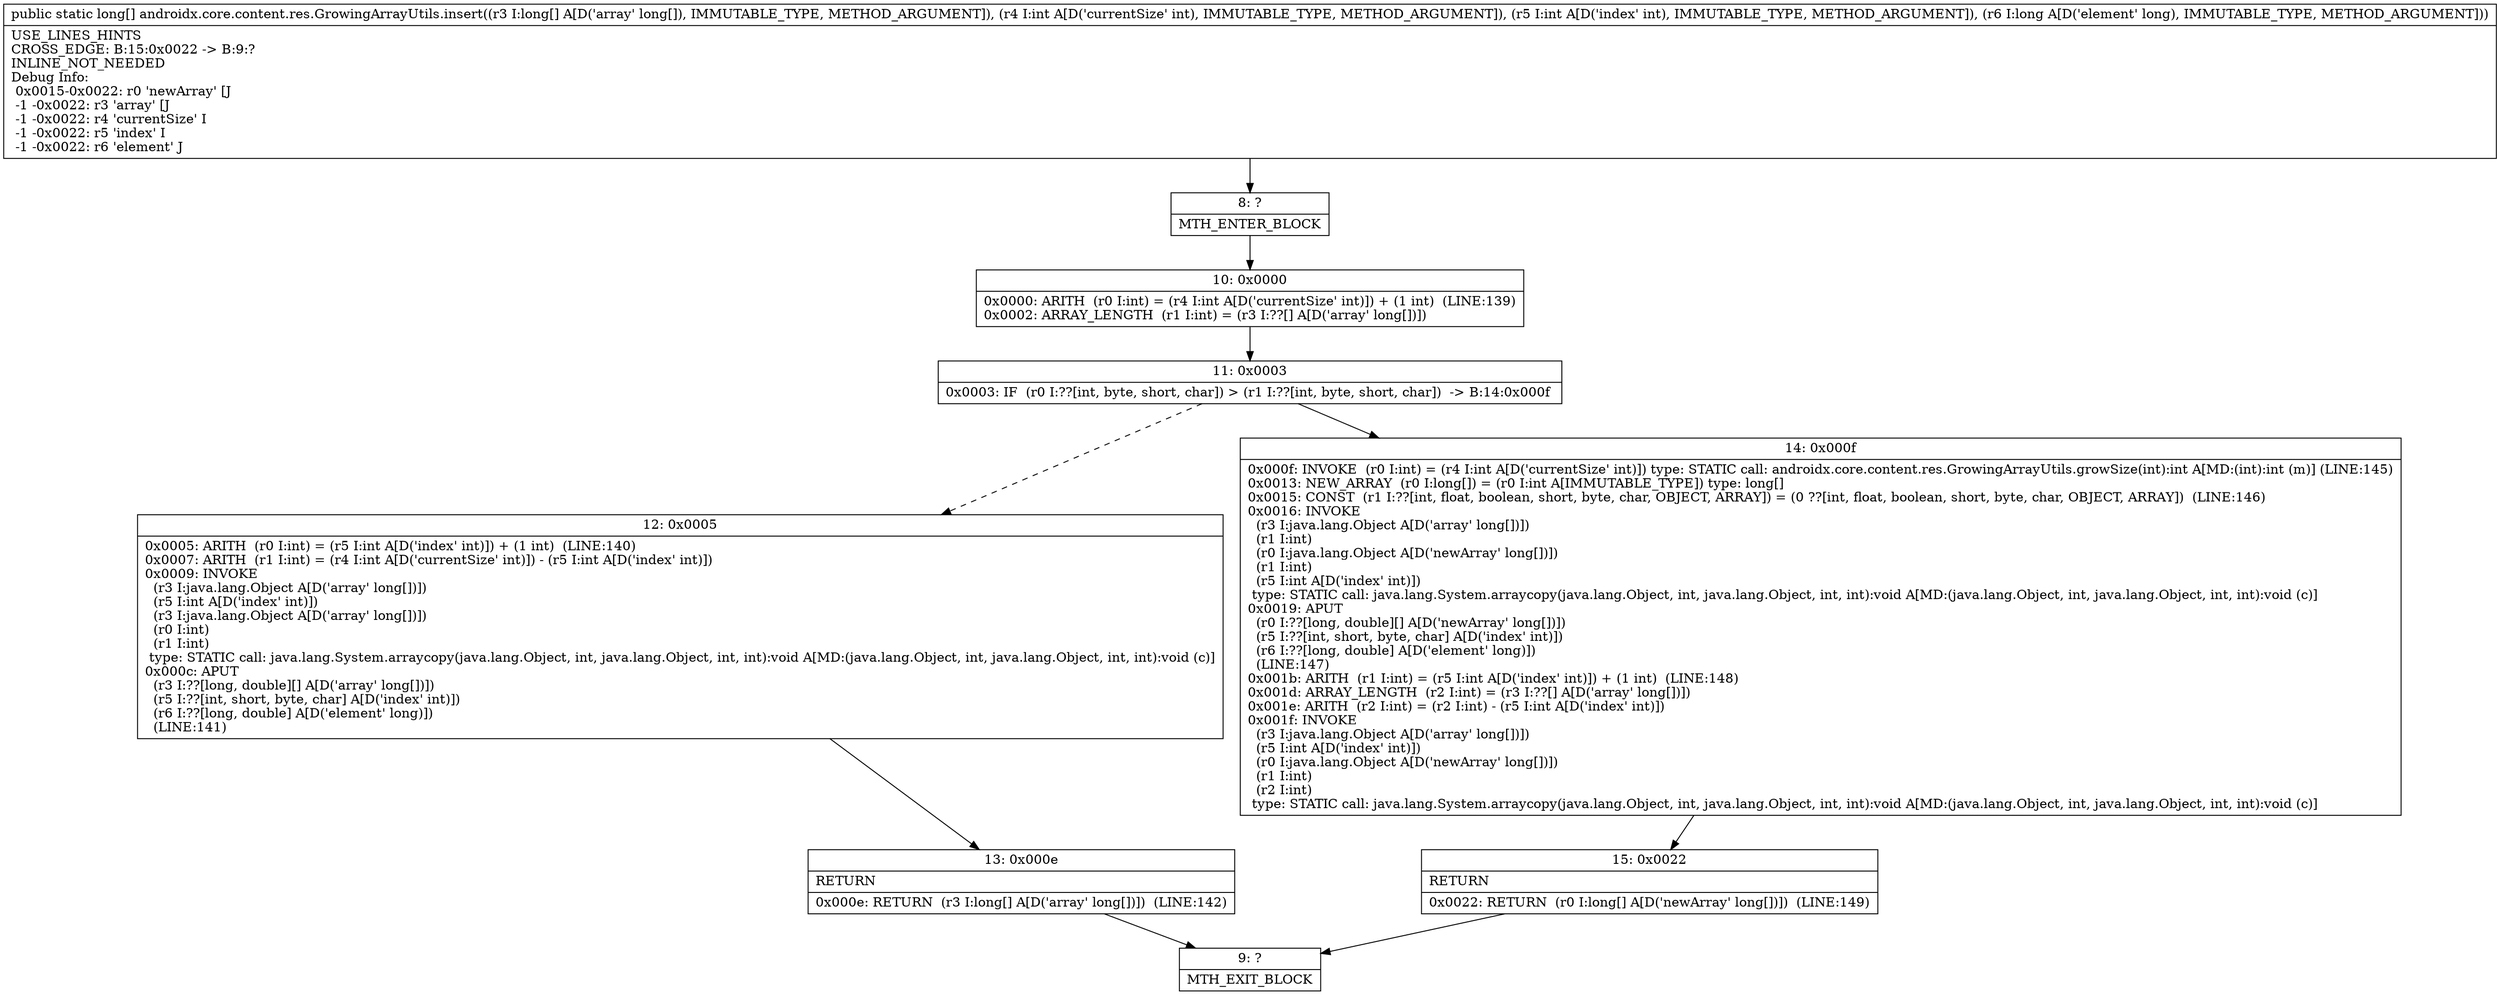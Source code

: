 digraph "CFG forandroidx.core.content.res.GrowingArrayUtils.insert([JIIJ)[J" {
Node_8 [shape=record,label="{8\:\ ?|MTH_ENTER_BLOCK\l}"];
Node_10 [shape=record,label="{10\:\ 0x0000|0x0000: ARITH  (r0 I:int) = (r4 I:int A[D('currentSize' int)]) + (1 int)  (LINE:139)\l0x0002: ARRAY_LENGTH  (r1 I:int) = (r3 I:??[] A[D('array' long[])]) \l}"];
Node_11 [shape=record,label="{11\:\ 0x0003|0x0003: IF  (r0 I:??[int, byte, short, char]) \> (r1 I:??[int, byte, short, char])  \-\> B:14:0x000f \l}"];
Node_12 [shape=record,label="{12\:\ 0x0005|0x0005: ARITH  (r0 I:int) = (r5 I:int A[D('index' int)]) + (1 int)  (LINE:140)\l0x0007: ARITH  (r1 I:int) = (r4 I:int A[D('currentSize' int)]) \- (r5 I:int A[D('index' int)]) \l0x0009: INVOKE  \l  (r3 I:java.lang.Object A[D('array' long[])])\l  (r5 I:int A[D('index' int)])\l  (r3 I:java.lang.Object A[D('array' long[])])\l  (r0 I:int)\l  (r1 I:int)\l type: STATIC call: java.lang.System.arraycopy(java.lang.Object, int, java.lang.Object, int, int):void A[MD:(java.lang.Object, int, java.lang.Object, int, int):void (c)]\l0x000c: APUT  \l  (r3 I:??[long, double][] A[D('array' long[])])\l  (r5 I:??[int, short, byte, char] A[D('index' int)])\l  (r6 I:??[long, double] A[D('element' long)])\l  (LINE:141)\l}"];
Node_13 [shape=record,label="{13\:\ 0x000e|RETURN\l|0x000e: RETURN  (r3 I:long[] A[D('array' long[])])  (LINE:142)\l}"];
Node_9 [shape=record,label="{9\:\ ?|MTH_EXIT_BLOCK\l}"];
Node_14 [shape=record,label="{14\:\ 0x000f|0x000f: INVOKE  (r0 I:int) = (r4 I:int A[D('currentSize' int)]) type: STATIC call: androidx.core.content.res.GrowingArrayUtils.growSize(int):int A[MD:(int):int (m)] (LINE:145)\l0x0013: NEW_ARRAY  (r0 I:long[]) = (r0 I:int A[IMMUTABLE_TYPE]) type: long[] \l0x0015: CONST  (r1 I:??[int, float, boolean, short, byte, char, OBJECT, ARRAY]) = (0 ??[int, float, boolean, short, byte, char, OBJECT, ARRAY])  (LINE:146)\l0x0016: INVOKE  \l  (r3 I:java.lang.Object A[D('array' long[])])\l  (r1 I:int)\l  (r0 I:java.lang.Object A[D('newArray' long[])])\l  (r1 I:int)\l  (r5 I:int A[D('index' int)])\l type: STATIC call: java.lang.System.arraycopy(java.lang.Object, int, java.lang.Object, int, int):void A[MD:(java.lang.Object, int, java.lang.Object, int, int):void (c)]\l0x0019: APUT  \l  (r0 I:??[long, double][] A[D('newArray' long[])])\l  (r5 I:??[int, short, byte, char] A[D('index' int)])\l  (r6 I:??[long, double] A[D('element' long)])\l  (LINE:147)\l0x001b: ARITH  (r1 I:int) = (r5 I:int A[D('index' int)]) + (1 int)  (LINE:148)\l0x001d: ARRAY_LENGTH  (r2 I:int) = (r3 I:??[] A[D('array' long[])]) \l0x001e: ARITH  (r2 I:int) = (r2 I:int) \- (r5 I:int A[D('index' int)]) \l0x001f: INVOKE  \l  (r3 I:java.lang.Object A[D('array' long[])])\l  (r5 I:int A[D('index' int)])\l  (r0 I:java.lang.Object A[D('newArray' long[])])\l  (r1 I:int)\l  (r2 I:int)\l type: STATIC call: java.lang.System.arraycopy(java.lang.Object, int, java.lang.Object, int, int):void A[MD:(java.lang.Object, int, java.lang.Object, int, int):void (c)]\l}"];
Node_15 [shape=record,label="{15\:\ 0x0022|RETURN\l|0x0022: RETURN  (r0 I:long[] A[D('newArray' long[])])  (LINE:149)\l}"];
MethodNode[shape=record,label="{public static long[] androidx.core.content.res.GrowingArrayUtils.insert((r3 I:long[] A[D('array' long[]), IMMUTABLE_TYPE, METHOD_ARGUMENT]), (r4 I:int A[D('currentSize' int), IMMUTABLE_TYPE, METHOD_ARGUMENT]), (r5 I:int A[D('index' int), IMMUTABLE_TYPE, METHOD_ARGUMENT]), (r6 I:long A[D('element' long), IMMUTABLE_TYPE, METHOD_ARGUMENT]))  | USE_LINES_HINTS\lCROSS_EDGE: B:15:0x0022 \-\> B:9:?\lINLINE_NOT_NEEDED\lDebug Info:\l  0x0015\-0x0022: r0 'newArray' [J\l  \-1 \-0x0022: r3 'array' [J\l  \-1 \-0x0022: r4 'currentSize' I\l  \-1 \-0x0022: r5 'index' I\l  \-1 \-0x0022: r6 'element' J\l}"];
MethodNode -> Node_8;Node_8 -> Node_10;
Node_10 -> Node_11;
Node_11 -> Node_12[style=dashed];
Node_11 -> Node_14;
Node_12 -> Node_13;
Node_13 -> Node_9;
Node_14 -> Node_15;
Node_15 -> Node_9;
}

